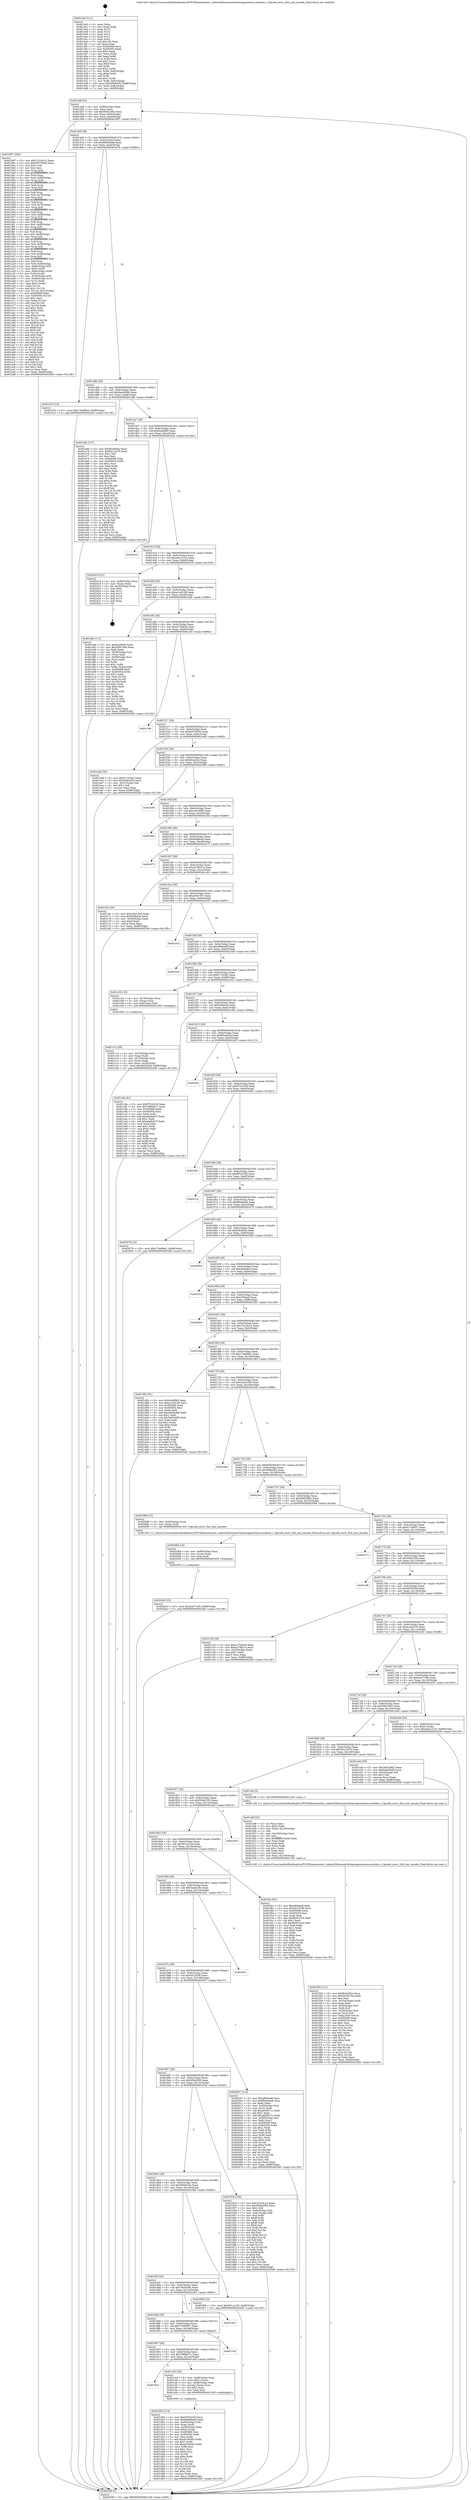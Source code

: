 digraph "0x4013e0" {
  label = "0x4013e0 (/mnt/c/Users/mathe/Desktop/tcc/POCII/binaries/extr_radare2librasmarchxtensagnuxtensa-modules.c_Opcode_excw_Slot_inst_encode_Final-ollvm.out::main(0))"
  labelloc = "t"
  node[shape=record]

  Entry [label="",width=0.3,height=0.3,shape=circle,fillcolor=black,style=filled]
  "0x40144f" [label="{
     0x40144f [32]\l
     | [instrs]\l
     &nbsp;&nbsp;0x40144f \<+6\>: mov -0x88(%rbp),%eax\l
     &nbsp;&nbsp;0x401455 \<+2\>: mov %eax,%ecx\l
     &nbsp;&nbsp;0x401457 \<+6\>: sub $0x804b2082,%ecx\l
     &nbsp;&nbsp;0x40145d \<+6\>: mov %eax,-0x9c(%rbp)\l
     &nbsp;&nbsp;0x401463 \<+6\>: mov %ecx,-0xa0(%rbp)\l
     &nbsp;&nbsp;0x401469 \<+6\>: je 0000000000401997 \<main+0x5b7\>\l
  }"]
  "0x401997" [label="{
     0x401997 [326]\l
     | [instrs]\l
     &nbsp;&nbsp;0x401997 \<+5\>: mov $0x15216c22,%eax\l
     &nbsp;&nbsp;0x40199c \<+5\>: mov $0xb057902b,%ecx\l
     &nbsp;&nbsp;0x4019a1 \<+2\>: mov $0x1,%dl\l
     &nbsp;&nbsp;0x4019a3 \<+2\>: xor %esi,%esi\l
     &nbsp;&nbsp;0x4019a5 \<+3\>: mov %rsp,%rdi\l
     &nbsp;&nbsp;0x4019a8 \<+4\>: add $0xfffffffffffffff0,%rdi\l
     &nbsp;&nbsp;0x4019ac \<+3\>: mov %rdi,%rsp\l
     &nbsp;&nbsp;0x4019af \<+4\>: mov %rdi,-0x80(%rbp)\l
     &nbsp;&nbsp;0x4019b3 \<+3\>: mov %rsp,%rdi\l
     &nbsp;&nbsp;0x4019b6 \<+4\>: add $0xfffffffffffffff0,%rdi\l
     &nbsp;&nbsp;0x4019ba \<+3\>: mov %rdi,%rsp\l
     &nbsp;&nbsp;0x4019bd \<+3\>: mov %rsp,%r8\l
     &nbsp;&nbsp;0x4019c0 \<+4\>: add $0xfffffffffffffff0,%r8\l
     &nbsp;&nbsp;0x4019c4 \<+3\>: mov %r8,%rsp\l
     &nbsp;&nbsp;0x4019c7 \<+4\>: mov %r8,-0x78(%rbp)\l
     &nbsp;&nbsp;0x4019cb \<+3\>: mov %rsp,%r8\l
     &nbsp;&nbsp;0x4019ce \<+4\>: add $0xfffffffffffffff0,%r8\l
     &nbsp;&nbsp;0x4019d2 \<+3\>: mov %r8,%rsp\l
     &nbsp;&nbsp;0x4019d5 \<+4\>: mov %r8,-0x70(%rbp)\l
     &nbsp;&nbsp;0x4019d9 \<+3\>: mov %rsp,%r8\l
     &nbsp;&nbsp;0x4019dc \<+4\>: add $0xfffffffffffffff0,%r8\l
     &nbsp;&nbsp;0x4019e0 \<+3\>: mov %r8,%rsp\l
     &nbsp;&nbsp;0x4019e3 \<+4\>: mov %r8,-0x68(%rbp)\l
     &nbsp;&nbsp;0x4019e7 \<+3\>: mov %rsp,%r8\l
     &nbsp;&nbsp;0x4019ea \<+4\>: add $0xfffffffffffffff0,%r8\l
     &nbsp;&nbsp;0x4019ee \<+3\>: mov %r8,%rsp\l
     &nbsp;&nbsp;0x4019f1 \<+4\>: mov %r8,-0x60(%rbp)\l
     &nbsp;&nbsp;0x4019f5 \<+3\>: mov %rsp,%r8\l
     &nbsp;&nbsp;0x4019f8 \<+4\>: add $0xfffffffffffffff0,%r8\l
     &nbsp;&nbsp;0x4019fc \<+3\>: mov %r8,%rsp\l
     &nbsp;&nbsp;0x4019ff \<+4\>: mov %r8,-0x58(%rbp)\l
     &nbsp;&nbsp;0x401a03 \<+3\>: mov %rsp,%r8\l
     &nbsp;&nbsp;0x401a06 \<+4\>: add $0xfffffffffffffff0,%r8\l
     &nbsp;&nbsp;0x401a0a \<+3\>: mov %r8,%rsp\l
     &nbsp;&nbsp;0x401a0d \<+4\>: mov %r8,-0x50(%rbp)\l
     &nbsp;&nbsp;0x401a11 \<+3\>: mov %rsp,%r8\l
     &nbsp;&nbsp;0x401a14 \<+4\>: add $0xfffffffffffffff0,%r8\l
     &nbsp;&nbsp;0x401a18 \<+3\>: mov %r8,%rsp\l
     &nbsp;&nbsp;0x401a1b \<+4\>: mov %r8,-0x48(%rbp)\l
     &nbsp;&nbsp;0x401a1f \<+3\>: mov %rsp,%r8\l
     &nbsp;&nbsp;0x401a22 \<+4\>: add $0xfffffffffffffff0,%r8\l
     &nbsp;&nbsp;0x401a26 \<+3\>: mov %r8,%rsp\l
     &nbsp;&nbsp;0x401a29 \<+4\>: mov %r8,-0x40(%rbp)\l
     &nbsp;&nbsp;0x401a2d \<+4\>: mov -0x80(%rbp),%r8\l
     &nbsp;&nbsp;0x401a31 \<+7\>: movl $0x0,(%r8)\l
     &nbsp;&nbsp;0x401a38 \<+7\>: mov -0x8c(%rbp),%r9d\l
     &nbsp;&nbsp;0x401a3f \<+3\>: mov %r9d,(%rdi)\l
     &nbsp;&nbsp;0x401a42 \<+4\>: mov -0x78(%rbp),%r8\l
     &nbsp;&nbsp;0x401a46 \<+7\>: mov -0x98(%rbp),%r10\l
     &nbsp;&nbsp;0x401a4d \<+3\>: mov %r10,(%r8)\l
     &nbsp;&nbsp;0x401a50 \<+3\>: cmpl $0x2,(%rdi)\l
     &nbsp;&nbsp;0x401a53 \<+4\>: setne %r11b\l
     &nbsp;&nbsp;0x401a57 \<+4\>: and $0x1,%r11b\l
     &nbsp;&nbsp;0x401a5b \<+4\>: mov %r11b,-0x31(%rbp)\l
     &nbsp;&nbsp;0x401a5f \<+7\>: mov 0x405068,%ebx\l
     &nbsp;&nbsp;0x401a66 \<+8\>: mov 0x405054,%r14d\l
     &nbsp;&nbsp;0x401a6e \<+3\>: sub $0x1,%esi\l
     &nbsp;&nbsp;0x401a71 \<+3\>: mov %ebx,%r15d\l
     &nbsp;&nbsp;0x401a74 \<+3\>: add %esi,%r15d\l
     &nbsp;&nbsp;0x401a77 \<+4\>: imul %r15d,%ebx\l
     &nbsp;&nbsp;0x401a7b \<+3\>: and $0x1,%ebx\l
     &nbsp;&nbsp;0x401a7e \<+3\>: cmp $0x0,%ebx\l
     &nbsp;&nbsp;0x401a81 \<+4\>: sete %r11b\l
     &nbsp;&nbsp;0x401a85 \<+4\>: cmp $0xa,%r14d\l
     &nbsp;&nbsp;0x401a89 \<+4\>: setl %r12b\l
     &nbsp;&nbsp;0x401a8d \<+3\>: mov %r11b,%r13b\l
     &nbsp;&nbsp;0x401a90 \<+4\>: xor $0xff,%r13b\l
     &nbsp;&nbsp;0x401a94 \<+3\>: mov %r12b,%sil\l
     &nbsp;&nbsp;0x401a97 \<+4\>: xor $0xff,%sil\l
     &nbsp;&nbsp;0x401a9b \<+3\>: xor $0x0,%dl\l
     &nbsp;&nbsp;0x401a9e \<+3\>: mov %r13b,%dil\l
     &nbsp;&nbsp;0x401aa1 \<+4\>: and $0x0,%dil\l
     &nbsp;&nbsp;0x401aa5 \<+3\>: and %dl,%r11b\l
     &nbsp;&nbsp;0x401aa8 \<+3\>: mov %sil,%r8b\l
     &nbsp;&nbsp;0x401aab \<+4\>: and $0x0,%r8b\l
     &nbsp;&nbsp;0x401aaf \<+3\>: and %dl,%r12b\l
     &nbsp;&nbsp;0x401ab2 \<+3\>: or %r11b,%dil\l
     &nbsp;&nbsp;0x401ab5 \<+3\>: or %r12b,%r8b\l
     &nbsp;&nbsp;0x401ab8 \<+3\>: xor %r8b,%dil\l
     &nbsp;&nbsp;0x401abb \<+3\>: or %sil,%r13b\l
     &nbsp;&nbsp;0x401abe \<+4\>: xor $0xff,%r13b\l
     &nbsp;&nbsp;0x401ac2 \<+3\>: or $0x0,%dl\l
     &nbsp;&nbsp;0x401ac5 \<+3\>: and %dl,%r13b\l
     &nbsp;&nbsp;0x401ac8 \<+3\>: or %r13b,%dil\l
     &nbsp;&nbsp;0x401acb \<+4\>: test $0x1,%dil\l
     &nbsp;&nbsp;0x401acf \<+3\>: cmovne %ecx,%eax\l
     &nbsp;&nbsp;0x401ad2 \<+6\>: mov %eax,-0x88(%rbp)\l
     &nbsp;&nbsp;0x401ad8 \<+5\>: jmp 00000000004025d0 \<main+0x11f0\>\l
  }"]
  "0x40146f" [label="{
     0x40146f [28]\l
     | [instrs]\l
     &nbsp;&nbsp;0x40146f \<+5\>: jmp 0000000000401474 \<main+0x94\>\l
     &nbsp;&nbsp;0x401474 \<+6\>: mov -0x9c(%rbp),%eax\l
     &nbsp;&nbsp;0x40147a \<+5\>: sub $0x88584add,%eax\l
     &nbsp;&nbsp;0x40147f \<+6\>: mov %eax,-0xa4(%rbp)\l
     &nbsp;&nbsp;0x401485 \<+6\>: je 0000000000401d74 \<main+0x994\>\l
  }"]
  Exit [label="",width=0.3,height=0.3,shape=circle,fillcolor=black,style=filled,peripheries=2]
  "0x401d74" [label="{
     0x401d74 [15]\l
     | [instrs]\l
     &nbsp;&nbsp;0x401d74 \<+10\>: movl $0x17bb98e2,-0x88(%rbp)\l
     &nbsp;&nbsp;0x401d7e \<+5\>: jmp 00000000004025d0 \<main+0x11f0\>\l
  }"]
  "0x40148b" [label="{
     0x40148b [28]\l
     | [instrs]\l
     &nbsp;&nbsp;0x40148b \<+5\>: jmp 0000000000401490 \<main+0xb0\>\l
     &nbsp;&nbsp;0x401490 \<+6\>: mov -0x9c(%rbp),%eax\l
     &nbsp;&nbsp;0x401496 \<+5\>: sub $0x9ae45b6b,%eax\l
     &nbsp;&nbsp;0x40149b \<+6\>: mov %eax,-0xa8(%rbp)\l
     &nbsp;&nbsp;0x4014a1 \<+6\>: je 0000000000401e6b \<main+0xa8b\>\l
  }"]
  "0x4020a3" [label="{
     0x4020a3 [15]\l
     | [instrs]\l
     &nbsp;&nbsp;0x4020a3 \<+10\>: movl $0x4ce77c00,-0x88(%rbp)\l
     &nbsp;&nbsp;0x4020ad \<+5\>: jmp 00000000004025d0 \<main+0x11f0\>\l
  }"]
  "0x401e6b" [label="{
     0x401e6b [137]\l
     | [instrs]\l
     &nbsp;&nbsp;0x401e6b \<+5\>: mov $0xf62ab92a,%eax\l
     &nbsp;&nbsp;0x401e70 \<+5\>: mov $0x55c1e470,%ecx\l
     &nbsp;&nbsp;0x401e75 \<+2\>: mov $0x1,%dl\l
     &nbsp;&nbsp;0x401e77 \<+2\>: xor %esi,%esi\l
     &nbsp;&nbsp;0x401e79 \<+7\>: mov 0x405068,%edi\l
     &nbsp;&nbsp;0x401e80 \<+8\>: mov 0x405054,%r8d\l
     &nbsp;&nbsp;0x401e88 \<+3\>: sub $0x1,%esi\l
     &nbsp;&nbsp;0x401e8b \<+3\>: mov %edi,%r9d\l
     &nbsp;&nbsp;0x401e8e \<+3\>: add %esi,%r9d\l
     &nbsp;&nbsp;0x401e91 \<+4\>: imul %r9d,%edi\l
     &nbsp;&nbsp;0x401e95 \<+3\>: and $0x1,%edi\l
     &nbsp;&nbsp;0x401e98 \<+3\>: cmp $0x0,%edi\l
     &nbsp;&nbsp;0x401e9b \<+4\>: sete %r10b\l
     &nbsp;&nbsp;0x401e9f \<+4\>: cmp $0xa,%r8d\l
     &nbsp;&nbsp;0x401ea3 \<+4\>: setl %r11b\l
     &nbsp;&nbsp;0x401ea7 \<+3\>: mov %r10b,%bl\l
     &nbsp;&nbsp;0x401eaa \<+3\>: xor $0xff,%bl\l
     &nbsp;&nbsp;0x401ead \<+3\>: mov %r11b,%r14b\l
     &nbsp;&nbsp;0x401eb0 \<+4\>: xor $0xff,%r14b\l
     &nbsp;&nbsp;0x401eb4 \<+3\>: xor $0x0,%dl\l
     &nbsp;&nbsp;0x401eb7 \<+3\>: mov %bl,%r15b\l
     &nbsp;&nbsp;0x401eba \<+4\>: and $0x0,%r15b\l
     &nbsp;&nbsp;0x401ebe \<+3\>: and %dl,%r10b\l
     &nbsp;&nbsp;0x401ec1 \<+3\>: mov %r14b,%r12b\l
     &nbsp;&nbsp;0x401ec4 \<+4\>: and $0x0,%r12b\l
     &nbsp;&nbsp;0x401ec8 \<+3\>: and %dl,%r11b\l
     &nbsp;&nbsp;0x401ecb \<+3\>: or %r10b,%r15b\l
     &nbsp;&nbsp;0x401ece \<+3\>: or %r11b,%r12b\l
     &nbsp;&nbsp;0x401ed1 \<+3\>: xor %r12b,%r15b\l
     &nbsp;&nbsp;0x401ed4 \<+3\>: or %r14b,%bl\l
     &nbsp;&nbsp;0x401ed7 \<+3\>: xor $0xff,%bl\l
     &nbsp;&nbsp;0x401eda \<+3\>: or $0x0,%dl\l
     &nbsp;&nbsp;0x401edd \<+2\>: and %dl,%bl\l
     &nbsp;&nbsp;0x401edf \<+3\>: or %bl,%r15b\l
     &nbsp;&nbsp;0x401ee2 \<+4\>: test $0x1,%r15b\l
     &nbsp;&nbsp;0x401ee6 \<+3\>: cmovne %ecx,%eax\l
     &nbsp;&nbsp;0x401ee9 \<+6\>: mov %eax,-0x88(%rbp)\l
     &nbsp;&nbsp;0x401eef \<+5\>: jmp 00000000004025d0 \<main+0x11f0\>\l
  }"]
  "0x4014a7" [label="{
     0x4014a7 [28]\l
     | [instrs]\l
     &nbsp;&nbsp;0x4014a7 \<+5\>: jmp 00000000004014ac \<main+0xcc\>\l
     &nbsp;&nbsp;0x4014ac \<+6\>: mov -0x9c(%rbp),%eax\l
     &nbsp;&nbsp;0x4014b2 \<+5\>: sub $0x9caf0f40,%eax\l
     &nbsp;&nbsp;0x4014b7 \<+6\>: mov %eax,-0xac(%rbp)\l
     &nbsp;&nbsp;0x4014bd \<+6\>: je 00000000004024ce \<main+0x10ee\>\l
  }"]
  "0x402094" [label="{
     0x402094 [15]\l
     | [instrs]\l
     &nbsp;&nbsp;0x402094 \<+4\>: mov -0x60(%rbp),%rax\l
     &nbsp;&nbsp;0x402098 \<+3\>: mov (%rax),%rax\l
     &nbsp;&nbsp;0x40209b \<+3\>: mov %rax,%rdi\l
     &nbsp;&nbsp;0x40209e \<+5\>: call 0000000000401030 \<free@plt\>\l
     | [calls]\l
     &nbsp;&nbsp;0x401030 \{1\} (unknown)\l
  }"]
  "0x4024ce" [label="{
     0x4024ce\l
  }", style=dashed]
  "0x4014c3" [label="{
     0x4014c3 [28]\l
     | [instrs]\l
     &nbsp;&nbsp;0x4014c3 \<+5\>: jmp 00000000004014c8 \<main+0xe8\>\l
     &nbsp;&nbsp;0x4014c8 \<+6\>: mov -0x9c(%rbp),%eax\l
     &nbsp;&nbsp;0x4014ce \<+5\>: sub $0xa4b13123,%eax\l
     &nbsp;&nbsp;0x4014d3 \<+6\>: mov %eax,-0xb0(%rbp)\l
     &nbsp;&nbsp;0x4014d9 \<+6\>: je 0000000000402419 \<main+0x1039\>\l
  }"]
  "0x401f2d" [label="{
     0x401f2d [112]\l
     | [instrs]\l
     &nbsp;&nbsp;0x401f2d \<+5\>: mov $0xf62ab92a,%ecx\l
     &nbsp;&nbsp;0x401f32 \<+5\>: mov $0x693de7be,%edx\l
     &nbsp;&nbsp;0x401f37 \<+2\>: xor %esi,%esi\l
     &nbsp;&nbsp;0x401f39 \<+6\>: mov -0x154(%rbp),%edi\l
     &nbsp;&nbsp;0x401f3f \<+3\>: imul %eax,%edi\l
     &nbsp;&nbsp;0x401f42 \<+4\>: mov -0x60(%rbp),%r8\l
     &nbsp;&nbsp;0x401f46 \<+3\>: mov (%r8),%r8\l
     &nbsp;&nbsp;0x401f49 \<+4\>: mov -0x58(%rbp),%r9\l
     &nbsp;&nbsp;0x401f4d \<+3\>: movslq (%r9),%r9\l
     &nbsp;&nbsp;0x401f50 \<+4\>: mov %edi,(%r8,%r9,4)\l
     &nbsp;&nbsp;0x401f54 \<+7\>: mov 0x405068,%eax\l
     &nbsp;&nbsp;0x401f5b \<+7\>: mov 0x405054,%edi\l
     &nbsp;&nbsp;0x401f62 \<+3\>: sub $0x1,%esi\l
     &nbsp;&nbsp;0x401f65 \<+3\>: mov %eax,%r10d\l
     &nbsp;&nbsp;0x401f68 \<+3\>: add %esi,%r10d\l
     &nbsp;&nbsp;0x401f6b \<+4\>: imul %r10d,%eax\l
     &nbsp;&nbsp;0x401f6f \<+3\>: and $0x1,%eax\l
     &nbsp;&nbsp;0x401f72 \<+3\>: cmp $0x0,%eax\l
     &nbsp;&nbsp;0x401f75 \<+4\>: sete %r11b\l
     &nbsp;&nbsp;0x401f79 \<+3\>: cmp $0xa,%edi\l
     &nbsp;&nbsp;0x401f7c \<+3\>: setl %bl\l
     &nbsp;&nbsp;0x401f7f \<+3\>: mov %r11b,%r14b\l
     &nbsp;&nbsp;0x401f82 \<+3\>: and %bl,%r14b\l
     &nbsp;&nbsp;0x401f85 \<+3\>: xor %bl,%r11b\l
     &nbsp;&nbsp;0x401f88 \<+3\>: or %r11b,%r14b\l
     &nbsp;&nbsp;0x401f8b \<+4\>: test $0x1,%r14b\l
     &nbsp;&nbsp;0x401f8f \<+3\>: cmovne %edx,%ecx\l
     &nbsp;&nbsp;0x401f92 \<+6\>: mov %ecx,-0x88(%rbp)\l
     &nbsp;&nbsp;0x401f98 \<+5\>: jmp 00000000004025d0 \<main+0x11f0\>\l
  }"]
  "0x402419" [label="{
     0x402419 [21]\l
     | [instrs]\l
     &nbsp;&nbsp;0x402419 \<+4\>: mov -0x80(%rbp),%rax\l
     &nbsp;&nbsp;0x40241d \<+2\>: mov (%rax),%eax\l
     &nbsp;&nbsp;0x40241f \<+4\>: lea -0x28(%rbp),%rsp\l
     &nbsp;&nbsp;0x402423 \<+1\>: pop %rbx\l
     &nbsp;&nbsp;0x402424 \<+2\>: pop %r12\l
     &nbsp;&nbsp;0x402426 \<+2\>: pop %r13\l
     &nbsp;&nbsp;0x402428 \<+2\>: pop %r14\l
     &nbsp;&nbsp;0x40242a \<+2\>: pop %r15\l
     &nbsp;&nbsp;0x40242c \<+1\>: pop %rbp\l
     &nbsp;&nbsp;0x40242d \<+1\>: ret\l
  }"]
  "0x4014df" [label="{
     0x4014df [28]\l
     | [instrs]\l
     &nbsp;&nbsp;0x4014df \<+5\>: jmp 00000000004014e4 \<main+0x104\>\l
     &nbsp;&nbsp;0x4014e4 \<+6\>: mov -0x9c(%rbp),%eax\l
     &nbsp;&nbsp;0x4014ea \<+5\>: sub $0xac1e9148,%eax\l
     &nbsp;&nbsp;0x4014ef \<+6\>: mov %eax,-0xb4(%rbp)\l
     &nbsp;&nbsp;0x4014f5 \<+6\>: je 0000000000401dde \<main+0x9fe\>\l
  }"]
  "0x401ef9" [label="{
     0x401ef9 [52]\l
     | [instrs]\l
     &nbsp;&nbsp;0x401ef9 \<+2\>: xor %ecx,%ecx\l
     &nbsp;&nbsp;0x401efb \<+5\>: mov $0x2,%edx\l
     &nbsp;&nbsp;0x401f00 \<+6\>: mov %edx,-0x150(%rbp)\l
     &nbsp;&nbsp;0x401f06 \<+1\>: cltd\l
     &nbsp;&nbsp;0x401f07 \<+6\>: mov -0x150(%rbp),%esi\l
     &nbsp;&nbsp;0x401f0d \<+2\>: idiv %esi\l
     &nbsp;&nbsp;0x401f0f \<+6\>: imul $0xfffffffe,%edx,%edx\l
     &nbsp;&nbsp;0x401f15 \<+2\>: mov %ecx,%edi\l
     &nbsp;&nbsp;0x401f17 \<+2\>: sub %edx,%edi\l
     &nbsp;&nbsp;0x401f19 \<+2\>: mov %ecx,%edx\l
     &nbsp;&nbsp;0x401f1b \<+3\>: sub $0x1,%edx\l
     &nbsp;&nbsp;0x401f1e \<+2\>: add %edx,%edi\l
     &nbsp;&nbsp;0x401f20 \<+2\>: sub %edi,%ecx\l
     &nbsp;&nbsp;0x401f22 \<+6\>: mov %ecx,-0x154(%rbp)\l
     &nbsp;&nbsp;0x401f28 \<+5\>: call 0000000000401160 \<next_i\>\l
     | [calls]\l
     &nbsp;&nbsp;0x401160 \{1\} (/mnt/c/Users/mathe/Desktop/tcc/POCII/binaries/extr_radare2librasmarchxtensagnuxtensa-modules.c_Opcode_excw_Slot_inst_encode_Final-ollvm.out::next_i)\l
  }"]
  "0x401dde" [label="{
     0x401dde [111]\l
     | [instrs]\l
     &nbsp;&nbsp;0x401dde \<+5\>: mov $0x9caf0f40,%eax\l
     &nbsp;&nbsp;0x401de3 \<+5\>: mov $0x50f47460,%ecx\l
     &nbsp;&nbsp;0x401de8 \<+2\>: xor %edx,%edx\l
     &nbsp;&nbsp;0x401dea \<+4\>: mov -0x58(%rbp),%rsi\l
     &nbsp;&nbsp;0x401dee \<+2\>: mov (%rsi),%edi\l
     &nbsp;&nbsp;0x401df0 \<+4\>: mov -0x68(%rbp),%rsi\l
     &nbsp;&nbsp;0x401df4 \<+2\>: cmp (%rsi),%edi\l
     &nbsp;&nbsp;0x401df6 \<+4\>: setl %r8b\l
     &nbsp;&nbsp;0x401dfa \<+4\>: and $0x1,%r8b\l
     &nbsp;&nbsp;0x401dfe \<+4\>: mov %r8b,-0x2a(%rbp)\l
     &nbsp;&nbsp;0x401e02 \<+7\>: mov 0x405068,%edi\l
     &nbsp;&nbsp;0x401e09 \<+8\>: mov 0x405054,%r9d\l
     &nbsp;&nbsp;0x401e11 \<+3\>: sub $0x1,%edx\l
     &nbsp;&nbsp;0x401e14 \<+3\>: mov %edi,%r10d\l
     &nbsp;&nbsp;0x401e17 \<+3\>: add %edx,%r10d\l
     &nbsp;&nbsp;0x401e1a \<+4\>: imul %r10d,%edi\l
     &nbsp;&nbsp;0x401e1e \<+3\>: and $0x1,%edi\l
     &nbsp;&nbsp;0x401e21 \<+3\>: cmp $0x0,%edi\l
     &nbsp;&nbsp;0x401e24 \<+4\>: sete %r8b\l
     &nbsp;&nbsp;0x401e28 \<+4\>: cmp $0xa,%r9d\l
     &nbsp;&nbsp;0x401e2c \<+4\>: setl %r11b\l
     &nbsp;&nbsp;0x401e30 \<+3\>: mov %r8b,%bl\l
     &nbsp;&nbsp;0x401e33 \<+3\>: and %r11b,%bl\l
     &nbsp;&nbsp;0x401e36 \<+3\>: xor %r11b,%r8b\l
     &nbsp;&nbsp;0x401e39 \<+3\>: or %r8b,%bl\l
     &nbsp;&nbsp;0x401e3c \<+3\>: test $0x1,%bl\l
     &nbsp;&nbsp;0x401e3f \<+3\>: cmovne %ecx,%eax\l
     &nbsp;&nbsp;0x401e42 \<+6\>: mov %eax,-0x88(%rbp)\l
     &nbsp;&nbsp;0x401e48 \<+5\>: jmp 00000000004025d0 \<main+0x11f0\>\l
  }"]
  "0x4014fb" [label="{
     0x4014fb [28]\l
     | [instrs]\l
     &nbsp;&nbsp;0x4014fb \<+5\>: jmp 0000000000401500 \<main+0x120\>\l
     &nbsp;&nbsp;0x401500 \<+6\>: mov -0x9c(%rbp),%eax\l
     &nbsp;&nbsp;0x401506 \<+5\>: sub $0xac75db3d,%eax\l
     &nbsp;&nbsp;0x40150b \<+6\>: mov %eax,-0xb8(%rbp)\l
     &nbsp;&nbsp;0x401511 \<+6\>: je 0000000000401c4e \<main+0x86e\>\l
  }"]
  "0x401d02" [label="{
     0x401d02 [114]\l
     | [instrs]\l
     &nbsp;&nbsp;0x401d02 \<+5\>: mov $0xf701b226,%ecx\l
     &nbsp;&nbsp;0x401d07 \<+5\>: mov $0x88584add,%edx\l
     &nbsp;&nbsp;0x401d0c \<+4\>: mov -0x60(%rbp),%rdi\l
     &nbsp;&nbsp;0x401d10 \<+3\>: mov %rax,(%rdi)\l
     &nbsp;&nbsp;0x401d13 \<+4\>: mov -0x58(%rbp),%rax\l
     &nbsp;&nbsp;0x401d17 \<+6\>: movl $0x0,(%rax)\l
     &nbsp;&nbsp;0x401d1d \<+7\>: mov 0x405068,%esi\l
     &nbsp;&nbsp;0x401d24 \<+8\>: mov 0x405054,%r8d\l
     &nbsp;&nbsp;0x401d2c \<+3\>: mov %esi,%r9d\l
     &nbsp;&nbsp;0x401d2f \<+7\>: add $0xab7fe583,%r9d\l
     &nbsp;&nbsp;0x401d36 \<+4\>: sub $0x1,%r9d\l
     &nbsp;&nbsp;0x401d3a \<+7\>: sub $0xab7fe583,%r9d\l
     &nbsp;&nbsp;0x401d41 \<+4\>: imul %r9d,%esi\l
     &nbsp;&nbsp;0x401d45 \<+3\>: and $0x1,%esi\l
     &nbsp;&nbsp;0x401d48 \<+3\>: cmp $0x0,%esi\l
     &nbsp;&nbsp;0x401d4b \<+4\>: sete %r10b\l
     &nbsp;&nbsp;0x401d4f \<+4\>: cmp $0xa,%r8d\l
     &nbsp;&nbsp;0x401d53 \<+4\>: setl %r11b\l
     &nbsp;&nbsp;0x401d57 \<+3\>: mov %r10b,%bl\l
     &nbsp;&nbsp;0x401d5a \<+3\>: and %r11b,%bl\l
     &nbsp;&nbsp;0x401d5d \<+3\>: xor %r11b,%r10b\l
     &nbsp;&nbsp;0x401d60 \<+3\>: or %r10b,%bl\l
     &nbsp;&nbsp;0x401d63 \<+3\>: test $0x1,%bl\l
     &nbsp;&nbsp;0x401d66 \<+3\>: cmovne %edx,%ecx\l
     &nbsp;&nbsp;0x401d69 \<+6\>: mov %ecx,-0x88(%rbp)\l
     &nbsp;&nbsp;0x401d6f \<+5\>: jmp 00000000004025d0 \<main+0x11f0\>\l
  }"]
  "0x401c4e" [label="{
     0x401c4e\l
  }", style=dashed]
  "0x401517" [label="{
     0x401517 [28]\l
     | [instrs]\l
     &nbsp;&nbsp;0x401517 \<+5\>: jmp 000000000040151c \<main+0x13c\>\l
     &nbsp;&nbsp;0x40151c \<+6\>: mov -0x9c(%rbp),%eax\l
     &nbsp;&nbsp;0x401522 \<+5\>: sub $0xb057902b,%eax\l
     &nbsp;&nbsp;0x401527 \<+6\>: mov %eax,-0xbc(%rbp)\l
     &nbsp;&nbsp;0x40152d \<+6\>: je 0000000000401add \<main+0x6fd\>\l
  }"]
  "0x401923" [label="{
     0x401923\l
  }", style=dashed]
  "0x401add" [label="{
     0x401add [30]\l
     | [instrs]\l
     &nbsp;&nbsp;0x401add \<+5\>: mov $0xf17c0362,%eax\l
     &nbsp;&nbsp;0x401ae2 \<+5\>: mov $0x43fd192b,%ecx\l
     &nbsp;&nbsp;0x401ae7 \<+3\>: mov -0x31(%rbp),%dl\l
     &nbsp;&nbsp;0x401aea \<+3\>: test $0x1,%dl\l
     &nbsp;&nbsp;0x401aed \<+3\>: cmovne %ecx,%eax\l
     &nbsp;&nbsp;0x401af0 \<+6\>: mov %eax,-0x88(%rbp)\l
     &nbsp;&nbsp;0x401af6 \<+5\>: jmp 00000000004025d0 \<main+0x11f0\>\l
  }"]
  "0x401533" [label="{
     0x401533 [28]\l
     | [instrs]\l
     &nbsp;&nbsp;0x401533 \<+5\>: jmp 0000000000401538 \<main+0x158\>\l
     &nbsp;&nbsp;0x401538 \<+6\>: mov -0x9c(%rbp),%eax\l
     &nbsp;&nbsp;0x40153e \<+5\>: sub $0xb9cecfe3,%eax\l
     &nbsp;&nbsp;0x401543 \<+6\>: mov %eax,-0xc0(%rbp)\l
     &nbsp;&nbsp;0x401549 \<+6\>: je 0000000000402389 \<main+0xfa9\>\l
  }"]
  "0x401ce5" [label="{
     0x401ce5 [29]\l
     | [instrs]\l
     &nbsp;&nbsp;0x401ce5 \<+4\>: mov -0x68(%rbp),%rax\l
     &nbsp;&nbsp;0x401ce9 \<+6\>: movl $0x1,(%rax)\l
     &nbsp;&nbsp;0x401cef \<+4\>: mov -0x68(%rbp),%rax\l
     &nbsp;&nbsp;0x401cf3 \<+3\>: movslq (%rax),%rax\l
     &nbsp;&nbsp;0x401cf6 \<+4\>: shl $0x2,%rax\l
     &nbsp;&nbsp;0x401cfa \<+3\>: mov %rax,%rdi\l
     &nbsp;&nbsp;0x401cfd \<+5\>: call 0000000000401050 \<malloc@plt\>\l
     | [calls]\l
     &nbsp;&nbsp;0x401050 \{1\} (unknown)\l
  }"]
  "0x402389" [label="{
     0x402389\l
  }", style=dashed]
  "0x40154f" [label="{
     0x40154f [28]\l
     | [instrs]\l
     &nbsp;&nbsp;0x40154f \<+5\>: jmp 0000000000401554 \<main+0x174\>\l
     &nbsp;&nbsp;0x401554 \<+6\>: mov -0x9c(%rbp),%eax\l
     &nbsp;&nbsp;0x40155a \<+5\>: sub $0xcc818df0,%eax\l
     &nbsp;&nbsp;0x40155f \<+6\>: mov %eax,-0xc4(%rbp)\l
     &nbsp;&nbsp;0x401565 \<+6\>: je 000000000040226e \<main+0xe8e\>\l
  }"]
  "0x401907" [label="{
     0x401907 [28]\l
     | [instrs]\l
     &nbsp;&nbsp;0x401907 \<+5\>: jmp 000000000040190c \<main+0x52c\>\l
     &nbsp;&nbsp;0x40190c \<+6\>: mov -0x9c(%rbp),%eax\l
     &nbsp;&nbsp;0x401912 \<+5\>: sub $0x7886ba71,%eax\l
     &nbsp;&nbsp;0x401917 \<+6\>: mov %eax,-0x14c(%rbp)\l
     &nbsp;&nbsp;0x40191d \<+6\>: je 0000000000401ce5 \<main+0x905\>\l
  }"]
  "0x40226e" [label="{
     0x40226e\l
  }", style=dashed]
  "0x40156b" [label="{
     0x40156b [28]\l
     | [instrs]\l
     &nbsp;&nbsp;0x40156b \<+5\>: jmp 0000000000401570 \<main+0x190\>\l
     &nbsp;&nbsp;0x401570 \<+6\>: mov -0x9c(%rbp),%eax\l
     &nbsp;&nbsp;0x401576 \<+5\>: sub $0xd4ef6e4a,%eax\l
     &nbsp;&nbsp;0x40157b \<+6\>: mov %eax,-0xc8(%rbp)\l
     &nbsp;&nbsp;0x401581 \<+6\>: je 0000000000402473 \<main+0x1093\>\l
  }"]
  "0x40210d" [label="{
     0x40210d\l
  }", style=dashed]
  "0x402473" [label="{
     0x402473\l
  }", style=dashed]
  "0x401587" [label="{
     0x401587 [28]\l
     | [instrs]\l
     &nbsp;&nbsp;0x401587 \<+5\>: jmp 000000000040158c \<main+0x1ac\>\l
     &nbsp;&nbsp;0x40158c \<+6\>: mov -0x9c(%rbp),%eax\l
     &nbsp;&nbsp;0x401592 \<+5\>: sub $0xe278b27a,%eax\l
     &nbsp;&nbsp;0x401597 \<+6\>: mov %eax,-0xcc(%rbp)\l
     &nbsp;&nbsp;0x40159d \<+6\>: je 0000000000401c6c \<main+0x88c\>\l
  }"]
  "0x4018eb" [label="{
     0x4018eb [28]\l
     | [instrs]\l
     &nbsp;&nbsp;0x4018eb \<+5\>: jmp 00000000004018f0 \<main+0x510\>\l
     &nbsp;&nbsp;0x4018f0 \<+6\>: mov -0x9c(%rbp),%eax\l
     &nbsp;&nbsp;0x4018f6 \<+5\>: sub $0x7550d057,%eax\l
     &nbsp;&nbsp;0x4018fb \<+6\>: mov %eax,-0x148(%rbp)\l
     &nbsp;&nbsp;0x401901 \<+6\>: je 000000000040210d \<main+0xd2d\>\l
  }"]
  "0x401c6c" [label="{
     0x401c6c [30]\l
     | [instrs]\l
     &nbsp;&nbsp;0x401c6c \<+5\>: mov $0x2c5a15d5,%eax\l
     &nbsp;&nbsp;0x401c71 \<+5\>: mov $0xf1f9ae3e,%ecx\l
     &nbsp;&nbsp;0x401c76 \<+3\>: mov -0x30(%rbp),%edx\l
     &nbsp;&nbsp;0x401c79 \<+3\>: cmp $0x0,%edx\l
     &nbsp;&nbsp;0x401c7c \<+3\>: cmove %ecx,%eax\l
     &nbsp;&nbsp;0x401c7f \<+6\>: mov %eax,-0x88(%rbp)\l
     &nbsp;&nbsp;0x401c85 \<+5\>: jmp 00000000004025d0 \<main+0x11f0\>\l
  }"]
  "0x4015a3" [label="{
     0x4015a3 [28]\l
     | [instrs]\l
     &nbsp;&nbsp;0x4015a3 \<+5\>: jmp 00000000004015a8 \<main+0x1c8\>\l
     &nbsp;&nbsp;0x4015a8 \<+6\>: mov -0x9c(%rbp),%eax\l
     &nbsp;&nbsp;0x4015ae \<+5\>: sub $0xeef41507,%eax\l
     &nbsp;&nbsp;0x4015b3 \<+6\>: mov %eax,-0xd0(%rbp)\l
     &nbsp;&nbsp;0x4015b9 \<+6\>: je 0000000000402333 \<main+0xf53\>\l
  }"]
  "0x4023b3" [label="{
     0x4023b3\l
  }", style=dashed]
  "0x402333" [label="{
     0x402333\l
  }", style=dashed]
  "0x4015bf" [label="{
     0x4015bf [28]\l
     | [instrs]\l
     &nbsp;&nbsp;0x4015bf \<+5\>: jmp 00000000004015c4 \<main+0x1e4\>\l
     &nbsp;&nbsp;0x4015c4 \<+6\>: mov -0x9c(%rbp),%eax\l
     &nbsp;&nbsp;0x4015ca \<+5\>: sub $0xef69eadf,%eax\l
     &nbsp;&nbsp;0x4015cf \<+6\>: mov %eax,-0xd4(%rbp)\l
     &nbsp;&nbsp;0x4015d5 \<+6\>: je 0000000000402549 \<main+0x1169\>\l
  }"]
  "0x4018cf" [label="{
     0x4018cf [28]\l
     | [instrs]\l
     &nbsp;&nbsp;0x4018cf \<+5\>: jmp 00000000004018d4 \<main+0x4f4\>\l
     &nbsp;&nbsp;0x4018d4 \<+6\>: mov -0x9c(%rbp),%eax\l
     &nbsp;&nbsp;0x4018da \<+5\>: sub $0x70e5d39c,%eax\l
     &nbsp;&nbsp;0x4018df \<+6\>: mov %eax,-0x144(%rbp)\l
     &nbsp;&nbsp;0x4018e5 \<+6\>: je 00000000004023b3 \<main+0xfd3\>\l
  }"]
  "0x402549" [label="{
     0x402549\l
  }", style=dashed]
  "0x4015db" [label="{
     0x4015db [28]\l
     | [instrs]\l
     &nbsp;&nbsp;0x4015db \<+5\>: jmp 00000000004015e0 \<main+0x200\>\l
     &nbsp;&nbsp;0x4015e0 \<+6\>: mov -0x9c(%rbp),%eax\l
     &nbsp;&nbsp;0x4015e6 \<+5\>: sub $0xf17c0362,%eax\l
     &nbsp;&nbsp;0x4015eb \<+6\>: mov %eax,-0xd8(%rbp)\l
     &nbsp;&nbsp;0x4015f1 \<+6\>: je 0000000000401c02 \<main+0x822\>\l
  }"]
  "0x401f9d" [label="{
     0x401f9d [15]\l
     | [instrs]\l
     &nbsp;&nbsp;0x401f9d \<+10\>: movl $0x591ca130,-0x88(%rbp)\l
     &nbsp;&nbsp;0x401fa7 \<+5\>: jmp 00000000004025d0 \<main+0x11f0\>\l
  }"]
  "0x401c02" [label="{
     0x401c02 [16]\l
     | [instrs]\l
     &nbsp;&nbsp;0x401c02 \<+4\>: mov -0x78(%rbp),%rax\l
     &nbsp;&nbsp;0x401c06 \<+3\>: mov (%rax),%rax\l
     &nbsp;&nbsp;0x401c09 \<+4\>: mov 0x8(%rax),%rdi\l
     &nbsp;&nbsp;0x401c0d \<+5\>: call 0000000000401060 \<atoi@plt\>\l
     | [calls]\l
     &nbsp;&nbsp;0x401060 \{1\} (unknown)\l
  }"]
  "0x4015f7" [label="{
     0x4015f7 [28]\l
     | [instrs]\l
     &nbsp;&nbsp;0x4015f7 \<+5\>: jmp 00000000004015fc \<main+0x21c\>\l
     &nbsp;&nbsp;0x4015fc \<+6\>: mov -0x9c(%rbp),%eax\l
     &nbsp;&nbsp;0x401602 \<+5\>: sub $0xf1f9ae3e,%eax\l
     &nbsp;&nbsp;0x401607 \<+6\>: mov %eax,-0xdc(%rbp)\l
     &nbsp;&nbsp;0x40160d \<+6\>: je 0000000000401c8a \<main+0x8aa\>\l
  }"]
  "0x401c12" [label="{
     0x401c12 [30]\l
     | [instrs]\l
     &nbsp;&nbsp;0x401c12 \<+4\>: mov -0x70(%rbp),%rdi\l
     &nbsp;&nbsp;0x401c16 \<+2\>: mov %eax,(%rdi)\l
     &nbsp;&nbsp;0x401c18 \<+4\>: mov -0x70(%rbp),%rdi\l
     &nbsp;&nbsp;0x401c1c \<+2\>: mov (%rdi),%eax\l
     &nbsp;&nbsp;0x401c1e \<+3\>: mov %eax,-0x30(%rbp)\l
     &nbsp;&nbsp;0x401c21 \<+10\>: movl $0x483303ef,-0x88(%rbp)\l
     &nbsp;&nbsp;0x401c2b \<+5\>: jmp 00000000004025d0 \<main+0x11f0\>\l
  }"]
  "0x401c8a" [label="{
     0x401c8a [91]\l
     | [instrs]\l
     &nbsp;&nbsp;0x401c8a \<+5\>: mov $0xf701b226,%eax\l
     &nbsp;&nbsp;0x401c8f \<+5\>: mov $0x7886ba71,%ecx\l
     &nbsp;&nbsp;0x401c94 \<+7\>: mov 0x405068,%edx\l
     &nbsp;&nbsp;0x401c9b \<+7\>: mov 0x405054,%esi\l
     &nbsp;&nbsp;0x401ca2 \<+2\>: mov %edx,%edi\l
     &nbsp;&nbsp;0x401ca4 \<+6\>: add $0xade8ab75,%edi\l
     &nbsp;&nbsp;0x401caa \<+3\>: sub $0x1,%edi\l
     &nbsp;&nbsp;0x401cad \<+6\>: sub $0xade8ab75,%edi\l
     &nbsp;&nbsp;0x401cb3 \<+3\>: imul %edi,%edx\l
     &nbsp;&nbsp;0x401cb6 \<+3\>: and $0x1,%edx\l
     &nbsp;&nbsp;0x401cb9 \<+3\>: cmp $0x0,%edx\l
     &nbsp;&nbsp;0x401cbc \<+4\>: sete %r8b\l
     &nbsp;&nbsp;0x401cc0 \<+3\>: cmp $0xa,%esi\l
     &nbsp;&nbsp;0x401cc3 \<+4\>: setl %r9b\l
     &nbsp;&nbsp;0x401cc7 \<+3\>: mov %r8b,%r10b\l
     &nbsp;&nbsp;0x401cca \<+3\>: and %r9b,%r10b\l
     &nbsp;&nbsp;0x401ccd \<+3\>: xor %r9b,%r8b\l
     &nbsp;&nbsp;0x401cd0 \<+3\>: or %r8b,%r10b\l
     &nbsp;&nbsp;0x401cd3 \<+4\>: test $0x1,%r10b\l
     &nbsp;&nbsp;0x401cd7 \<+3\>: cmovne %ecx,%eax\l
     &nbsp;&nbsp;0x401cda \<+6\>: mov %eax,-0x88(%rbp)\l
     &nbsp;&nbsp;0x401ce0 \<+5\>: jmp 00000000004025d0 \<main+0x11f0\>\l
  }"]
  "0x401613" [label="{
     0x401613 [28]\l
     | [instrs]\l
     &nbsp;&nbsp;0x401613 \<+5\>: jmp 0000000000401618 \<main+0x238\>\l
     &nbsp;&nbsp;0x401618 \<+6\>: mov -0x9c(%rbp),%eax\l
     &nbsp;&nbsp;0x40161e \<+5\>: sub $0xf62ab92a,%eax\l
     &nbsp;&nbsp;0x401623 \<+6\>: mov %eax,-0xe0(%rbp)\l
     &nbsp;&nbsp;0x401629 \<+6\>: je 00000000004024f3 \<main+0x1113\>\l
  }"]
  "0x4013e0" [label="{
     0x4013e0 [111]\l
     | [instrs]\l
     &nbsp;&nbsp;0x4013e0 \<+1\>: push %rbp\l
     &nbsp;&nbsp;0x4013e1 \<+3\>: mov %rsp,%rbp\l
     &nbsp;&nbsp;0x4013e4 \<+2\>: push %r15\l
     &nbsp;&nbsp;0x4013e6 \<+2\>: push %r14\l
     &nbsp;&nbsp;0x4013e8 \<+2\>: push %r13\l
     &nbsp;&nbsp;0x4013ea \<+2\>: push %r12\l
     &nbsp;&nbsp;0x4013ec \<+1\>: push %rbx\l
     &nbsp;&nbsp;0x4013ed \<+7\>: sub $0x158,%rsp\l
     &nbsp;&nbsp;0x4013f4 \<+2\>: xor %eax,%eax\l
     &nbsp;&nbsp;0x4013f6 \<+7\>: mov 0x405068,%ecx\l
     &nbsp;&nbsp;0x4013fd \<+7\>: mov 0x405054,%edx\l
     &nbsp;&nbsp;0x401404 \<+3\>: sub $0x1,%eax\l
     &nbsp;&nbsp;0x401407 \<+3\>: mov %ecx,%r8d\l
     &nbsp;&nbsp;0x40140a \<+3\>: add %eax,%r8d\l
     &nbsp;&nbsp;0x40140d \<+4\>: imul %r8d,%ecx\l
     &nbsp;&nbsp;0x401411 \<+3\>: and $0x1,%ecx\l
     &nbsp;&nbsp;0x401414 \<+3\>: cmp $0x0,%ecx\l
     &nbsp;&nbsp;0x401417 \<+4\>: sete %r9b\l
     &nbsp;&nbsp;0x40141b \<+4\>: and $0x1,%r9b\l
     &nbsp;&nbsp;0x40141f \<+7\>: mov %r9b,-0x82(%rbp)\l
     &nbsp;&nbsp;0x401426 \<+3\>: cmp $0xa,%edx\l
     &nbsp;&nbsp;0x401429 \<+4\>: setl %r9b\l
     &nbsp;&nbsp;0x40142d \<+4\>: and $0x1,%r9b\l
     &nbsp;&nbsp;0x401431 \<+7\>: mov %r9b,-0x81(%rbp)\l
     &nbsp;&nbsp;0x401438 \<+10\>: movl $0x5f5e6309,-0x88(%rbp)\l
     &nbsp;&nbsp;0x401442 \<+6\>: mov %edi,-0x8c(%rbp)\l
     &nbsp;&nbsp;0x401448 \<+7\>: mov %rsi,-0x98(%rbp)\l
  }"]
  "0x4024f3" [label="{
     0x4024f3\l
  }", style=dashed]
  "0x40162f" [label="{
     0x40162f [28]\l
     | [instrs]\l
     &nbsp;&nbsp;0x40162f \<+5\>: jmp 0000000000401634 \<main+0x254\>\l
     &nbsp;&nbsp;0x401634 \<+6\>: mov -0x9c(%rbp),%eax\l
     &nbsp;&nbsp;0x40163a \<+5\>: sub $0xf701b226,%eax\l
     &nbsp;&nbsp;0x40163f \<+6\>: mov %eax,-0xe4(%rbp)\l
     &nbsp;&nbsp;0x401645 \<+6\>: je 0000000000402491 \<main+0x10b1\>\l
  }"]
  "0x4025d0" [label="{
     0x4025d0 [5]\l
     | [instrs]\l
     &nbsp;&nbsp;0x4025d0 \<+5\>: jmp 000000000040144f \<main+0x6f\>\l
  }"]
  "0x402491" [label="{
     0x402491\l
  }", style=dashed]
  "0x40164b" [label="{
     0x40164b [28]\l
     | [instrs]\l
     &nbsp;&nbsp;0x40164b \<+5\>: jmp 0000000000401650 \<main+0x270\>\l
     &nbsp;&nbsp;0x401650 \<+6\>: mov -0x9c(%rbp),%eax\l
     &nbsp;&nbsp;0x401656 \<+5\>: sub $0xf852c2b8,%eax\l
     &nbsp;&nbsp;0x40165b \<+6\>: mov %eax,-0xe8(%rbp)\l
     &nbsp;&nbsp;0x401661 \<+6\>: je 00000000004021cc \<main+0xdec\>\l
  }"]
  "0x4018b3" [label="{
     0x4018b3 [28]\l
     | [instrs]\l
     &nbsp;&nbsp;0x4018b3 \<+5\>: jmp 00000000004018b8 \<main+0x4d8\>\l
     &nbsp;&nbsp;0x4018b8 \<+6\>: mov -0x9c(%rbp),%eax\l
     &nbsp;&nbsp;0x4018be \<+5\>: sub $0x693de7be,%eax\l
     &nbsp;&nbsp;0x4018c3 \<+6\>: mov %eax,-0x140(%rbp)\l
     &nbsp;&nbsp;0x4018c9 \<+6\>: je 0000000000401f9d \<main+0xbbd\>\l
  }"]
  "0x4021cc" [label="{
     0x4021cc\l
  }", style=dashed]
  "0x401667" [label="{
     0x401667 [28]\l
     | [instrs]\l
     &nbsp;&nbsp;0x401667 \<+5\>: jmp 000000000040166c \<main+0x28c\>\l
     &nbsp;&nbsp;0x40166c \<+6\>: mov -0x9c(%rbp),%eax\l
     &nbsp;&nbsp;0x401672 \<+5\>: sub $0xfb6da4e8,%eax\l
     &nbsp;&nbsp;0x401677 \<+6\>: mov %eax,-0xec(%rbp)\l
     &nbsp;&nbsp;0x40167d \<+6\>: je 0000000000402079 \<main+0xc99\>\l
  }"]
  "0x40192d" [label="{
     0x40192d [106]\l
     | [instrs]\l
     &nbsp;&nbsp;0x40192d \<+5\>: mov $0x15216c22,%eax\l
     &nbsp;&nbsp;0x401932 \<+5\>: mov $0x804b2082,%ecx\l
     &nbsp;&nbsp;0x401937 \<+2\>: mov $0x1,%dl\l
     &nbsp;&nbsp;0x401939 \<+7\>: mov -0x82(%rbp),%sil\l
     &nbsp;&nbsp;0x401940 \<+7\>: mov -0x81(%rbp),%dil\l
     &nbsp;&nbsp;0x401947 \<+3\>: mov %sil,%r8b\l
     &nbsp;&nbsp;0x40194a \<+4\>: xor $0xff,%r8b\l
     &nbsp;&nbsp;0x40194e \<+3\>: mov %dil,%r9b\l
     &nbsp;&nbsp;0x401951 \<+4\>: xor $0xff,%r9b\l
     &nbsp;&nbsp;0x401955 \<+3\>: xor $0x0,%dl\l
     &nbsp;&nbsp;0x401958 \<+3\>: mov %r8b,%r10b\l
     &nbsp;&nbsp;0x40195b \<+4\>: and $0x0,%r10b\l
     &nbsp;&nbsp;0x40195f \<+3\>: and %dl,%sil\l
     &nbsp;&nbsp;0x401962 \<+3\>: mov %r9b,%r11b\l
     &nbsp;&nbsp;0x401965 \<+4\>: and $0x0,%r11b\l
     &nbsp;&nbsp;0x401969 \<+3\>: and %dl,%dil\l
     &nbsp;&nbsp;0x40196c \<+3\>: or %sil,%r10b\l
     &nbsp;&nbsp;0x40196f \<+3\>: or %dil,%r11b\l
     &nbsp;&nbsp;0x401972 \<+3\>: xor %r11b,%r10b\l
     &nbsp;&nbsp;0x401975 \<+3\>: or %r9b,%r8b\l
     &nbsp;&nbsp;0x401978 \<+4\>: xor $0xff,%r8b\l
     &nbsp;&nbsp;0x40197c \<+3\>: or $0x0,%dl\l
     &nbsp;&nbsp;0x40197f \<+3\>: and %dl,%r8b\l
     &nbsp;&nbsp;0x401982 \<+3\>: or %r8b,%r10b\l
     &nbsp;&nbsp;0x401985 \<+4\>: test $0x1,%r10b\l
     &nbsp;&nbsp;0x401989 \<+3\>: cmovne %ecx,%eax\l
     &nbsp;&nbsp;0x40198c \<+6\>: mov %eax,-0x88(%rbp)\l
     &nbsp;&nbsp;0x401992 \<+5\>: jmp 00000000004025d0 \<main+0x11f0\>\l
  }"]
  "0x402079" [label="{
     0x402079 [15]\l
     | [instrs]\l
     &nbsp;&nbsp;0x402079 \<+10\>: movl $0x17bb98e2,-0x88(%rbp)\l
     &nbsp;&nbsp;0x402083 \<+5\>: jmp 00000000004025d0 \<main+0x11f0\>\l
  }"]
  "0x401683" [label="{
     0x401683 [28]\l
     | [instrs]\l
     &nbsp;&nbsp;0x401683 \<+5\>: jmp 0000000000401688 \<main+0x2a8\>\l
     &nbsp;&nbsp;0x401688 \<+6\>: mov -0x9c(%rbp),%eax\l
     &nbsp;&nbsp;0x40168e \<+5\>: sub $0xfc0c805e,%eax\l
     &nbsp;&nbsp;0x401693 \<+6\>: mov %eax,-0xf0(%rbp)\l
     &nbsp;&nbsp;0x401699 \<+6\>: je 00000000004020b2 \<main+0xcd2\>\l
  }"]
  "0x401897" [label="{
     0x401897 [28]\l
     | [instrs]\l
     &nbsp;&nbsp;0x401897 \<+5\>: jmp 000000000040189c \<main+0x4bc\>\l
     &nbsp;&nbsp;0x40189c \<+6\>: mov -0x9c(%rbp),%eax\l
     &nbsp;&nbsp;0x4018a2 \<+5\>: sub $0x5f5e6309,%eax\l
     &nbsp;&nbsp;0x4018a7 \<+6\>: mov %eax,-0x13c(%rbp)\l
     &nbsp;&nbsp;0x4018ad \<+6\>: je 000000000040192d \<main+0x54d\>\l
  }"]
  "0x4020b2" [label="{
     0x4020b2\l
  }", style=dashed]
  "0x40169f" [label="{
     0x40169f [28]\l
     | [instrs]\l
     &nbsp;&nbsp;0x40169f \<+5\>: jmp 00000000004016a4 \<main+0x2c4\>\l
     &nbsp;&nbsp;0x4016a4 \<+6\>: mov -0x9c(%rbp),%eax\l
     &nbsp;&nbsp;0x4016aa \<+5\>: sub $0xad2e6bc,%eax\l
     &nbsp;&nbsp;0x4016af \<+6\>: mov %eax,-0xf4(%rbp)\l
     &nbsp;&nbsp;0x4016b5 \<+6\>: je 0000000000402315 \<main+0xf35\>\l
  }"]
  "0x402007" [label="{
     0x402007 [114]\l
     | [instrs]\l
     &nbsp;&nbsp;0x402007 \<+5\>: mov $0xef69eadf,%eax\l
     &nbsp;&nbsp;0x40200c \<+5\>: mov $0xfb6da4e8,%ecx\l
     &nbsp;&nbsp;0x402011 \<+2\>: xor %edx,%edx\l
     &nbsp;&nbsp;0x402013 \<+4\>: mov -0x58(%rbp),%rsi\l
     &nbsp;&nbsp;0x402017 \<+2\>: mov (%rsi),%edi\l
     &nbsp;&nbsp;0x402019 \<+6\>: sub $0xa926671c,%edi\l
     &nbsp;&nbsp;0x40201f \<+3\>: add $0x1,%edi\l
     &nbsp;&nbsp;0x402022 \<+6\>: add $0xa926671c,%edi\l
     &nbsp;&nbsp;0x402028 \<+4\>: mov -0x58(%rbp),%rsi\l
     &nbsp;&nbsp;0x40202c \<+2\>: mov %edi,(%rsi)\l
     &nbsp;&nbsp;0x40202e \<+7\>: mov 0x405068,%edi\l
     &nbsp;&nbsp;0x402035 \<+8\>: mov 0x405054,%r8d\l
     &nbsp;&nbsp;0x40203d \<+3\>: sub $0x1,%edx\l
     &nbsp;&nbsp;0x402040 \<+3\>: mov %edi,%r9d\l
     &nbsp;&nbsp;0x402043 \<+3\>: add %edx,%r9d\l
     &nbsp;&nbsp;0x402046 \<+4\>: imul %r9d,%edi\l
     &nbsp;&nbsp;0x40204a \<+3\>: and $0x1,%edi\l
     &nbsp;&nbsp;0x40204d \<+3\>: cmp $0x0,%edi\l
     &nbsp;&nbsp;0x402050 \<+4\>: sete %r10b\l
     &nbsp;&nbsp;0x402054 \<+4\>: cmp $0xa,%r8d\l
     &nbsp;&nbsp;0x402058 \<+4\>: setl %r11b\l
     &nbsp;&nbsp;0x40205c \<+3\>: mov %r10b,%bl\l
     &nbsp;&nbsp;0x40205f \<+3\>: and %r11b,%bl\l
     &nbsp;&nbsp;0x402062 \<+3\>: xor %r11b,%r10b\l
     &nbsp;&nbsp;0x402065 \<+3\>: or %r10b,%bl\l
     &nbsp;&nbsp;0x402068 \<+3\>: test $0x1,%bl\l
     &nbsp;&nbsp;0x40206b \<+3\>: cmovne %ecx,%eax\l
     &nbsp;&nbsp;0x40206e \<+6\>: mov %eax,-0x88(%rbp)\l
     &nbsp;&nbsp;0x402074 \<+5\>: jmp 00000000004025d0 \<main+0x11f0\>\l
  }"]
  "0x402315" [label="{
     0x402315\l
  }", style=dashed]
  "0x4016bb" [label="{
     0x4016bb [28]\l
     | [instrs]\l
     &nbsp;&nbsp;0x4016bb \<+5\>: jmp 00000000004016c0 \<main+0x2e0\>\l
     &nbsp;&nbsp;0x4016c0 \<+6\>: mov -0x9c(%rbp),%eax\l
     &nbsp;&nbsp;0x4016c6 \<+5\>: sub $0xe7f3dad,%eax\l
     &nbsp;&nbsp;0x4016cb \<+6\>: mov %eax,-0xf8(%rbp)\l
     &nbsp;&nbsp;0x4016d1 \<+6\>: je 00000000004025b0 \<main+0x11d0\>\l
  }"]
  "0x40187b" [label="{
     0x40187b [28]\l
     | [instrs]\l
     &nbsp;&nbsp;0x40187b \<+5\>: jmp 0000000000401880 \<main+0x4a0\>\l
     &nbsp;&nbsp;0x401880 \<+6\>: mov -0x9c(%rbp),%eax\l
     &nbsp;&nbsp;0x401886 \<+5\>: sub $0x5d12f1f6,%eax\l
     &nbsp;&nbsp;0x40188b \<+6\>: mov %eax,-0x138(%rbp)\l
     &nbsp;&nbsp;0x401891 \<+6\>: je 0000000000402007 \<main+0xc27\>\l
  }"]
  "0x4025b0" [label="{
     0x4025b0\l
  }", style=dashed]
  "0x4016d7" [label="{
     0x4016d7 [28]\l
     | [instrs]\l
     &nbsp;&nbsp;0x4016d7 \<+5\>: jmp 00000000004016dc \<main+0x2fc\>\l
     &nbsp;&nbsp;0x4016dc \<+6\>: mov -0x9c(%rbp),%eax\l
     &nbsp;&nbsp;0x4016e2 \<+5\>: sub $0x15216c22,%eax\l
     &nbsp;&nbsp;0x4016e7 \<+6\>: mov %eax,-0xfc(%rbp)\l
     &nbsp;&nbsp;0x4016ed \<+6\>: je 000000000040242e \<main+0x104e\>\l
  }"]
  "0x401b51" [label="{
     0x401b51\l
  }", style=dashed]
  "0x40242e" [label="{
     0x40242e\l
  }", style=dashed]
  "0x4016f3" [label="{
     0x4016f3 [28]\l
     | [instrs]\l
     &nbsp;&nbsp;0x4016f3 \<+5\>: jmp 00000000004016f8 \<main+0x318\>\l
     &nbsp;&nbsp;0x4016f8 \<+6\>: mov -0x9c(%rbp),%eax\l
     &nbsp;&nbsp;0x4016fe \<+5\>: sub $0x17bb98e2,%eax\l
     &nbsp;&nbsp;0x401703 \<+6\>: mov %eax,-0x100(%rbp)\l
     &nbsp;&nbsp;0x401709 \<+6\>: je 0000000000401d83 \<main+0x9a3\>\l
  }"]
  "0x40185f" [label="{
     0x40185f [28]\l
     | [instrs]\l
     &nbsp;&nbsp;0x40185f \<+5\>: jmp 0000000000401864 \<main+0x484\>\l
     &nbsp;&nbsp;0x401864 \<+6\>: mov -0x9c(%rbp),%eax\l
     &nbsp;&nbsp;0x40186a \<+5\>: sub $0x5aada19c,%eax\l
     &nbsp;&nbsp;0x40186f \<+6\>: mov %eax,-0x134(%rbp)\l
     &nbsp;&nbsp;0x401875 \<+6\>: je 0000000000401b51 \<main+0x771\>\l
  }"]
  "0x401d83" [label="{
     0x401d83 [91]\l
     | [instrs]\l
     &nbsp;&nbsp;0x401d83 \<+5\>: mov $0x9caf0f40,%eax\l
     &nbsp;&nbsp;0x401d88 \<+5\>: mov $0xac1e9148,%ecx\l
     &nbsp;&nbsp;0x401d8d \<+7\>: mov 0x405068,%edx\l
     &nbsp;&nbsp;0x401d94 \<+7\>: mov 0x405054,%esi\l
     &nbsp;&nbsp;0x401d9b \<+2\>: mov %edx,%edi\l
     &nbsp;&nbsp;0x401d9d \<+6\>: add $0x34d5a499,%edi\l
     &nbsp;&nbsp;0x401da3 \<+3\>: sub $0x1,%edi\l
     &nbsp;&nbsp;0x401da6 \<+6\>: sub $0x34d5a499,%edi\l
     &nbsp;&nbsp;0x401dac \<+3\>: imul %edi,%edx\l
     &nbsp;&nbsp;0x401daf \<+3\>: and $0x1,%edx\l
     &nbsp;&nbsp;0x401db2 \<+3\>: cmp $0x0,%edx\l
     &nbsp;&nbsp;0x401db5 \<+4\>: sete %r8b\l
     &nbsp;&nbsp;0x401db9 \<+3\>: cmp $0xa,%esi\l
     &nbsp;&nbsp;0x401dbc \<+4\>: setl %r9b\l
     &nbsp;&nbsp;0x401dc0 \<+3\>: mov %r8b,%r10b\l
     &nbsp;&nbsp;0x401dc3 \<+3\>: and %r9b,%r10b\l
     &nbsp;&nbsp;0x401dc6 \<+3\>: xor %r9b,%r8b\l
     &nbsp;&nbsp;0x401dc9 \<+3\>: or %r8b,%r10b\l
     &nbsp;&nbsp;0x401dcc \<+4\>: test $0x1,%r10b\l
     &nbsp;&nbsp;0x401dd0 \<+3\>: cmovne %ecx,%eax\l
     &nbsp;&nbsp;0x401dd3 \<+6\>: mov %eax,-0x88(%rbp)\l
     &nbsp;&nbsp;0x401dd9 \<+5\>: jmp 00000000004025d0 \<main+0x11f0\>\l
  }"]
  "0x40170f" [label="{
     0x40170f [28]\l
     | [instrs]\l
     &nbsp;&nbsp;0x40170f \<+5\>: jmp 0000000000401714 \<main+0x334\>\l
     &nbsp;&nbsp;0x401714 \<+6\>: mov -0x9c(%rbp),%eax\l
     &nbsp;&nbsp;0x40171a \<+5\>: sub $0x2c5a15d5,%eax\l
     &nbsp;&nbsp;0x40171f \<+6\>: mov %eax,-0x104(%rbp)\l
     &nbsp;&nbsp;0x401725 \<+6\>: je 00000000004023dd \<main+0xffd\>\l
  }"]
  "0x401fac" [label="{
     0x401fac [91]\l
     | [instrs]\l
     &nbsp;&nbsp;0x401fac \<+5\>: mov $0xef69eadf,%eax\l
     &nbsp;&nbsp;0x401fb1 \<+5\>: mov $0x5d12f1f6,%ecx\l
     &nbsp;&nbsp;0x401fb6 \<+7\>: mov 0x405068,%edx\l
     &nbsp;&nbsp;0x401fbd \<+7\>: mov 0x405054,%esi\l
     &nbsp;&nbsp;0x401fc4 \<+2\>: mov %edx,%edi\l
     &nbsp;&nbsp;0x401fc6 \<+6\>: add $0x8b501d18,%edi\l
     &nbsp;&nbsp;0x401fcc \<+3\>: sub $0x1,%edi\l
     &nbsp;&nbsp;0x401fcf \<+6\>: sub $0x8b501d18,%edi\l
     &nbsp;&nbsp;0x401fd5 \<+3\>: imul %edi,%edx\l
     &nbsp;&nbsp;0x401fd8 \<+3\>: and $0x1,%edx\l
     &nbsp;&nbsp;0x401fdb \<+3\>: cmp $0x0,%edx\l
     &nbsp;&nbsp;0x401fde \<+4\>: sete %r8b\l
     &nbsp;&nbsp;0x401fe2 \<+3\>: cmp $0xa,%esi\l
     &nbsp;&nbsp;0x401fe5 \<+4\>: setl %r9b\l
     &nbsp;&nbsp;0x401fe9 \<+3\>: mov %r8b,%r10b\l
     &nbsp;&nbsp;0x401fec \<+3\>: and %r9b,%r10b\l
     &nbsp;&nbsp;0x401fef \<+3\>: xor %r9b,%r8b\l
     &nbsp;&nbsp;0x401ff2 \<+3\>: or %r8b,%r10b\l
     &nbsp;&nbsp;0x401ff5 \<+4\>: test $0x1,%r10b\l
     &nbsp;&nbsp;0x401ff9 \<+3\>: cmovne %ecx,%eax\l
     &nbsp;&nbsp;0x401ffc \<+6\>: mov %eax,-0x88(%rbp)\l
     &nbsp;&nbsp;0x402002 \<+5\>: jmp 00000000004025d0 \<main+0x11f0\>\l
  }"]
  "0x4023dd" [label="{
     0x4023dd\l
  }", style=dashed]
  "0x40172b" [label="{
     0x40172b [28]\l
     | [instrs]\l
     &nbsp;&nbsp;0x40172b \<+5\>: jmp 0000000000401730 \<main+0x350\>\l
     &nbsp;&nbsp;0x401730 \<+6\>: mov -0x9c(%rbp),%eax\l
     &nbsp;&nbsp;0x401736 \<+5\>: sub $0x39f8a265,%eax\l
     &nbsp;&nbsp;0x40173b \<+6\>: mov %eax,-0x108(%rbp)\l
     &nbsp;&nbsp;0x401741 \<+6\>: je 00000000004023ec \<main+0x100c\>\l
  }"]
  "0x401843" [label="{
     0x401843 [28]\l
     | [instrs]\l
     &nbsp;&nbsp;0x401843 \<+5\>: jmp 0000000000401848 \<main+0x468\>\l
     &nbsp;&nbsp;0x401848 \<+6\>: mov -0x9c(%rbp),%eax\l
     &nbsp;&nbsp;0x40184e \<+5\>: sub $0x591ca130,%eax\l
     &nbsp;&nbsp;0x401853 \<+6\>: mov %eax,-0x130(%rbp)\l
     &nbsp;&nbsp;0x401859 \<+6\>: je 0000000000401fac \<main+0xbcc\>\l
  }"]
  "0x4023ec" [label="{
     0x4023ec\l
  }", style=dashed]
  "0x401747" [label="{
     0x401747 [28]\l
     | [instrs]\l
     &nbsp;&nbsp;0x401747 \<+5\>: jmp 000000000040174c \<main+0x36c\>\l
     &nbsp;&nbsp;0x40174c \<+6\>: mov -0x9c(%rbp),%eax\l
     &nbsp;&nbsp;0x401752 \<+5\>: sub $0x3dd339b2,%eax\l
     &nbsp;&nbsp;0x401757 \<+6\>: mov %eax,-0x10c(%rbp)\l
     &nbsp;&nbsp;0x40175d \<+6\>: je 0000000000402088 \<main+0xca8\>\l
  }"]
  "0x401bf3" [label="{
     0x401bf3\l
  }", style=dashed]
  "0x402088" [label="{
     0x402088 [12]\l
     | [instrs]\l
     &nbsp;&nbsp;0x402088 \<+4\>: mov -0x60(%rbp),%rax\l
     &nbsp;&nbsp;0x40208c \<+3\>: mov (%rax),%rdi\l
     &nbsp;&nbsp;0x40208f \<+5\>: call 00000000004013c0 \<Opcode_excw_Slot_inst_encode\>\l
     | [calls]\l
     &nbsp;&nbsp;0x4013c0 \{1\} (/mnt/c/Users/mathe/Desktop/tcc/POCII/binaries/extr_radare2librasmarchxtensagnuxtensa-modules.c_Opcode_excw_Slot_inst_encode_Final-ollvm.out::Opcode_excw_Slot_inst_encode)\l
  }"]
  "0x401763" [label="{
     0x401763 [28]\l
     | [instrs]\l
     &nbsp;&nbsp;0x401763 \<+5\>: jmp 0000000000401768 \<main+0x388\>\l
     &nbsp;&nbsp;0x401768 \<+6\>: mov -0x9c(%rbp),%eax\l
     &nbsp;&nbsp;0x40176e \<+5\>: sub $0x4174d037,%eax\l
     &nbsp;&nbsp;0x401773 \<+6\>: mov %eax,-0x110(%rbp)\l
     &nbsp;&nbsp;0x401779 \<+6\>: je 0000000000402573 \<main+0x1193\>\l
  }"]
  "0x401827" [label="{
     0x401827 [28]\l
     | [instrs]\l
     &nbsp;&nbsp;0x401827 \<+5\>: jmp 000000000040182c \<main+0x44c\>\l
     &nbsp;&nbsp;0x40182c \<+6\>: mov -0x9c(%rbp),%eax\l
     &nbsp;&nbsp;0x401832 \<+5\>: sub $0x55dd1230,%eax\l
     &nbsp;&nbsp;0x401837 \<+6\>: mov %eax,-0x12c(%rbp)\l
     &nbsp;&nbsp;0x40183d \<+6\>: je 0000000000401bf3 \<main+0x813\>\l
  }"]
  "0x402573" [label="{
     0x402573\l
  }", style=dashed]
  "0x40177f" [label="{
     0x40177f [28]\l
     | [instrs]\l
     &nbsp;&nbsp;0x40177f \<+5\>: jmp 0000000000401784 \<main+0x3a4\>\l
     &nbsp;&nbsp;0x401784 \<+6\>: mov -0x9c(%rbp),%eax\l
     &nbsp;&nbsp;0x40178a \<+5\>: sub $0x43fd192b,%eax\l
     &nbsp;&nbsp;0x40178f \<+6\>: mov %eax,-0x114(%rbp)\l
     &nbsp;&nbsp;0x401795 \<+6\>: je 0000000000401afb \<main+0x71b\>\l
  }"]
  "0x401ef4" [label="{
     0x401ef4 [5]\l
     | [instrs]\l
     &nbsp;&nbsp;0x401ef4 \<+5\>: call 0000000000401160 \<next_i\>\l
     | [calls]\l
     &nbsp;&nbsp;0x401160 \{1\} (/mnt/c/Users/mathe/Desktop/tcc/POCII/binaries/extr_radare2librasmarchxtensagnuxtensa-modules.c_Opcode_excw_Slot_inst_encode_Final-ollvm.out::next_i)\l
  }"]
  "0x401afb" [label="{
     0x401afb\l
  }", style=dashed]
  "0x40179b" [label="{
     0x40179b [28]\l
     | [instrs]\l
     &nbsp;&nbsp;0x40179b \<+5\>: jmp 00000000004017a0 \<main+0x3c0\>\l
     &nbsp;&nbsp;0x4017a0 \<+6\>: mov -0x9c(%rbp),%eax\l
     &nbsp;&nbsp;0x4017a6 \<+5\>: sub $0x483303ef,%eax\l
     &nbsp;&nbsp;0x4017ab \<+6\>: mov %eax,-0x118(%rbp)\l
     &nbsp;&nbsp;0x4017b1 \<+6\>: je 0000000000401c30 \<main+0x850\>\l
  }"]
  "0x40180b" [label="{
     0x40180b [28]\l
     | [instrs]\l
     &nbsp;&nbsp;0x40180b \<+5\>: jmp 0000000000401810 \<main+0x430\>\l
     &nbsp;&nbsp;0x401810 \<+6\>: mov -0x9c(%rbp),%eax\l
     &nbsp;&nbsp;0x401816 \<+5\>: sub $0x55c1e470,%eax\l
     &nbsp;&nbsp;0x40181b \<+6\>: mov %eax,-0x128(%rbp)\l
     &nbsp;&nbsp;0x401821 \<+6\>: je 0000000000401ef4 \<main+0xb14\>\l
  }"]
  "0x401c30" [label="{
     0x401c30 [30]\l
     | [instrs]\l
     &nbsp;&nbsp;0x401c30 \<+5\>: mov $0xac75db3d,%eax\l
     &nbsp;&nbsp;0x401c35 \<+5\>: mov $0xe278b27a,%ecx\l
     &nbsp;&nbsp;0x401c3a \<+3\>: mov -0x30(%rbp),%edx\l
     &nbsp;&nbsp;0x401c3d \<+3\>: cmp $0x1,%edx\l
     &nbsp;&nbsp;0x401c40 \<+3\>: cmovl %ecx,%eax\l
     &nbsp;&nbsp;0x401c43 \<+6\>: mov %eax,-0x88(%rbp)\l
     &nbsp;&nbsp;0x401c49 \<+5\>: jmp 00000000004025d0 \<main+0x11f0\>\l
  }"]
  "0x4017b7" [label="{
     0x4017b7 [28]\l
     | [instrs]\l
     &nbsp;&nbsp;0x4017b7 \<+5\>: jmp 00000000004017bc \<main+0x3dc\>\l
     &nbsp;&nbsp;0x4017bc \<+6\>: mov -0x9c(%rbp),%eax\l
     &nbsp;&nbsp;0x4017c2 \<+5\>: sub $0x4ca44e79,%eax\l
     &nbsp;&nbsp;0x4017c7 \<+6\>: mov %eax,-0x11c(%rbp)\l
     &nbsp;&nbsp;0x4017cd \<+6\>: je 00000000004021db \<main+0xdfb\>\l
  }"]
  "0x401e4d" [label="{
     0x401e4d [30]\l
     | [instrs]\l
     &nbsp;&nbsp;0x401e4d \<+5\>: mov $0x3dd339b2,%eax\l
     &nbsp;&nbsp;0x401e52 \<+5\>: mov $0x9ae45b6b,%ecx\l
     &nbsp;&nbsp;0x401e57 \<+3\>: mov -0x2a(%rbp),%dl\l
     &nbsp;&nbsp;0x401e5a \<+3\>: test $0x1,%dl\l
     &nbsp;&nbsp;0x401e5d \<+3\>: cmovne %ecx,%eax\l
     &nbsp;&nbsp;0x401e60 \<+6\>: mov %eax,-0x88(%rbp)\l
     &nbsp;&nbsp;0x401e66 \<+5\>: jmp 00000000004025d0 \<main+0x11f0\>\l
  }"]
  "0x4021db" [label="{
     0x4021db\l
  }", style=dashed]
  "0x4017d3" [label="{
     0x4017d3 [28]\l
     | [instrs]\l
     &nbsp;&nbsp;0x4017d3 \<+5\>: jmp 00000000004017d8 \<main+0x3f8\>\l
     &nbsp;&nbsp;0x4017d8 \<+6\>: mov -0x9c(%rbp),%eax\l
     &nbsp;&nbsp;0x4017de \<+5\>: sub $0x4ce77c00,%eax\l
     &nbsp;&nbsp;0x4017e3 \<+6\>: mov %eax,-0x120(%rbp)\l
     &nbsp;&nbsp;0x4017e9 \<+6\>: je 0000000000402400 \<main+0x1020\>\l
  }"]
  "0x4017ef" [label="{
     0x4017ef [28]\l
     | [instrs]\l
     &nbsp;&nbsp;0x4017ef \<+5\>: jmp 00000000004017f4 \<main+0x414\>\l
     &nbsp;&nbsp;0x4017f4 \<+6\>: mov -0x9c(%rbp),%eax\l
     &nbsp;&nbsp;0x4017fa \<+5\>: sub $0x50f47460,%eax\l
     &nbsp;&nbsp;0x4017ff \<+6\>: mov %eax,-0x124(%rbp)\l
     &nbsp;&nbsp;0x401805 \<+6\>: je 0000000000401e4d \<main+0xa6d\>\l
  }"]
  "0x402400" [label="{
     0x402400 [25]\l
     | [instrs]\l
     &nbsp;&nbsp;0x402400 \<+4\>: mov -0x80(%rbp),%rax\l
     &nbsp;&nbsp;0x402404 \<+6\>: movl $0x0,(%rax)\l
     &nbsp;&nbsp;0x40240a \<+10\>: movl $0xa4b13123,-0x88(%rbp)\l
     &nbsp;&nbsp;0x402414 \<+5\>: jmp 00000000004025d0 \<main+0x11f0\>\l
  }"]
  Entry -> "0x4013e0" [label=" 1"]
  "0x40144f" -> "0x401997" [label=" 1"]
  "0x40144f" -> "0x40146f" [label=" 23"]
  "0x402419" -> Exit [label=" 1"]
  "0x40146f" -> "0x401d74" [label=" 1"]
  "0x40146f" -> "0x40148b" [label=" 22"]
  "0x402400" -> "0x4025d0" [label=" 1"]
  "0x40148b" -> "0x401e6b" [label=" 1"]
  "0x40148b" -> "0x4014a7" [label=" 21"]
  "0x4020a3" -> "0x4025d0" [label=" 1"]
  "0x4014a7" -> "0x4024ce" [label=" 0"]
  "0x4014a7" -> "0x4014c3" [label=" 21"]
  "0x402094" -> "0x4020a3" [label=" 1"]
  "0x4014c3" -> "0x402419" [label=" 1"]
  "0x4014c3" -> "0x4014df" [label=" 20"]
  "0x402088" -> "0x402094" [label=" 1"]
  "0x4014df" -> "0x401dde" [label=" 2"]
  "0x4014df" -> "0x4014fb" [label=" 18"]
  "0x402079" -> "0x4025d0" [label=" 1"]
  "0x4014fb" -> "0x401c4e" [label=" 0"]
  "0x4014fb" -> "0x401517" [label=" 18"]
  "0x402007" -> "0x4025d0" [label=" 1"]
  "0x401517" -> "0x401add" [label=" 1"]
  "0x401517" -> "0x401533" [label=" 17"]
  "0x401fac" -> "0x4025d0" [label=" 1"]
  "0x401533" -> "0x402389" [label=" 0"]
  "0x401533" -> "0x40154f" [label=" 17"]
  "0x401f9d" -> "0x4025d0" [label=" 1"]
  "0x40154f" -> "0x40226e" [label=" 0"]
  "0x40154f" -> "0x40156b" [label=" 17"]
  "0x401ef9" -> "0x401f2d" [label=" 1"]
  "0x40156b" -> "0x402473" [label=" 0"]
  "0x40156b" -> "0x401587" [label=" 17"]
  "0x401ef4" -> "0x401ef9" [label=" 1"]
  "0x401587" -> "0x401c6c" [label=" 1"]
  "0x401587" -> "0x4015a3" [label=" 16"]
  "0x401e4d" -> "0x4025d0" [label=" 2"]
  "0x4015a3" -> "0x402333" [label=" 0"]
  "0x4015a3" -> "0x4015bf" [label=" 16"]
  "0x401dde" -> "0x4025d0" [label=" 2"]
  "0x4015bf" -> "0x402549" [label=" 0"]
  "0x4015bf" -> "0x4015db" [label=" 16"]
  "0x401d74" -> "0x4025d0" [label=" 1"]
  "0x4015db" -> "0x401c02" [label=" 1"]
  "0x4015db" -> "0x4015f7" [label=" 15"]
  "0x401d02" -> "0x4025d0" [label=" 1"]
  "0x4015f7" -> "0x401c8a" [label=" 1"]
  "0x4015f7" -> "0x401613" [label=" 14"]
  "0x401907" -> "0x401923" [label=" 0"]
  "0x401613" -> "0x4024f3" [label=" 0"]
  "0x401613" -> "0x40162f" [label=" 14"]
  "0x401f2d" -> "0x4025d0" [label=" 1"]
  "0x40162f" -> "0x402491" [label=" 0"]
  "0x40162f" -> "0x40164b" [label=" 14"]
  "0x4018eb" -> "0x401907" [label=" 1"]
  "0x40164b" -> "0x4021cc" [label=" 0"]
  "0x40164b" -> "0x401667" [label=" 14"]
  "0x4018eb" -> "0x40210d" [label=" 0"]
  "0x401667" -> "0x402079" [label=" 1"]
  "0x401667" -> "0x401683" [label=" 13"]
  "0x401e6b" -> "0x4025d0" [label=" 1"]
  "0x401683" -> "0x4020b2" [label=" 0"]
  "0x401683" -> "0x40169f" [label=" 13"]
  "0x4018cf" -> "0x4023b3" [label=" 0"]
  "0x40169f" -> "0x402315" [label=" 0"]
  "0x40169f" -> "0x4016bb" [label=" 13"]
  "0x401d83" -> "0x4025d0" [label=" 2"]
  "0x4016bb" -> "0x4025b0" [label=" 0"]
  "0x4016bb" -> "0x4016d7" [label=" 13"]
  "0x4018b3" -> "0x401f9d" [label=" 1"]
  "0x4016d7" -> "0x40242e" [label=" 0"]
  "0x4016d7" -> "0x4016f3" [label=" 13"]
  "0x401ce5" -> "0x401d02" [label=" 1"]
  "0x4016f3" -> "0x401d83" [label=" 2"]
  "0x4016f3" -> "0x40170f" [label=" 11"]
  "0x401c6c" -> "0x4025d0" [label=" 1"]
  "0x40170f" -> "0x4023dd" [label=" 0"]
  "0x40170f" -> "0x40172b" [label=" 11"]
  "0x401c30" -> "0x4025d0" [label=" 1"]
  "0x40172b" -> "0x4023ec" [label=" 0"]
  "0x40172b" -> "0x401747" [label=" 11"]
  "0x401c02" -> "0x401c12" [label=" 1"]
  "0x401747" -> "0x402088" [label=" 1"]
  "0x401747" -> "0x401763" [label=" 10"]
  "0x401add" -> "0x4025d0" [label=" 1"]
  "0x401763" -> "0x402573" [label=" 0"]
  "0x401763" -> "0x40177f" [label=" 10"]
  "0x401907" -> "0x401ce5" [label=" 1"]
  "0x40177f" -> "0x401afb" [label=" 0"]
  "0x40177f" -> "0x40179b" [label=" 10"]
  "0x4025d0" -> "0x40144f" [label=" 23"]
  "0x40179b" -> "0x401c30" [label=" 1"]
  "0x40179b" -> "0x4017b7" [label=" 9"]
  "0x40192d" -> "0x4025d0" [label=" 1"]
  "0x4017b7" -> "0x4021db" [label=" 0"]
  "0x4017b7" -> "0x4017d3" [label=" 9"]
  "0x401897" -> "0x4018b3" [label=" 2"]
  "0x4017d3" -> "0x402400" [label=" 1"]
  "0x4017d3" -> "0x4017ef" [label=" 8"]
  "0x401897" -> "0x40192d" [label=" 1"]
  "0x4017ef" -> "0x401e4d" [label=" 2"]
  "0x4017ef" -> "0x40180b" [label=" 6"]
  "0x4013e0" -> "0x40144f" [label=" 1"]
  "0x40180b" -> "0x401ef4" [label=" 1"]
  "0x40180b" -> "0x401827" [label=" 5"]
  "0x401997" -> "0x4025d0" [label=" 1"]
  "0x401827" -> "0x401bf3" [label=" 0"]
  "0x401827" -> "0x401843" [label=" 5"]
  "0x401c12" -> "0x4025d0" [label=" 1"]
  "0x401843" -> "0x401fac" [label=" 1"]
  "0x401843" -> "0x40185f" [label=" 4"]
  "0x401c8a" -> "0x4025d0" [label=" 1"]
  "0x40185f" -> "0x401b51" [label=" 0"]
  "0x40185f" -> "0x40187b" [label=" 4"]
  "0x4018b3" -> "0x4018cf" [label=" 1"]
  "0x40187b" -> "0x402007" [label=" 1"]
  "0x40187b" -> "0x401897" [label=" 3"]
  "0x4018cf" -> "0x4018eb" [label=" 1"]
}
